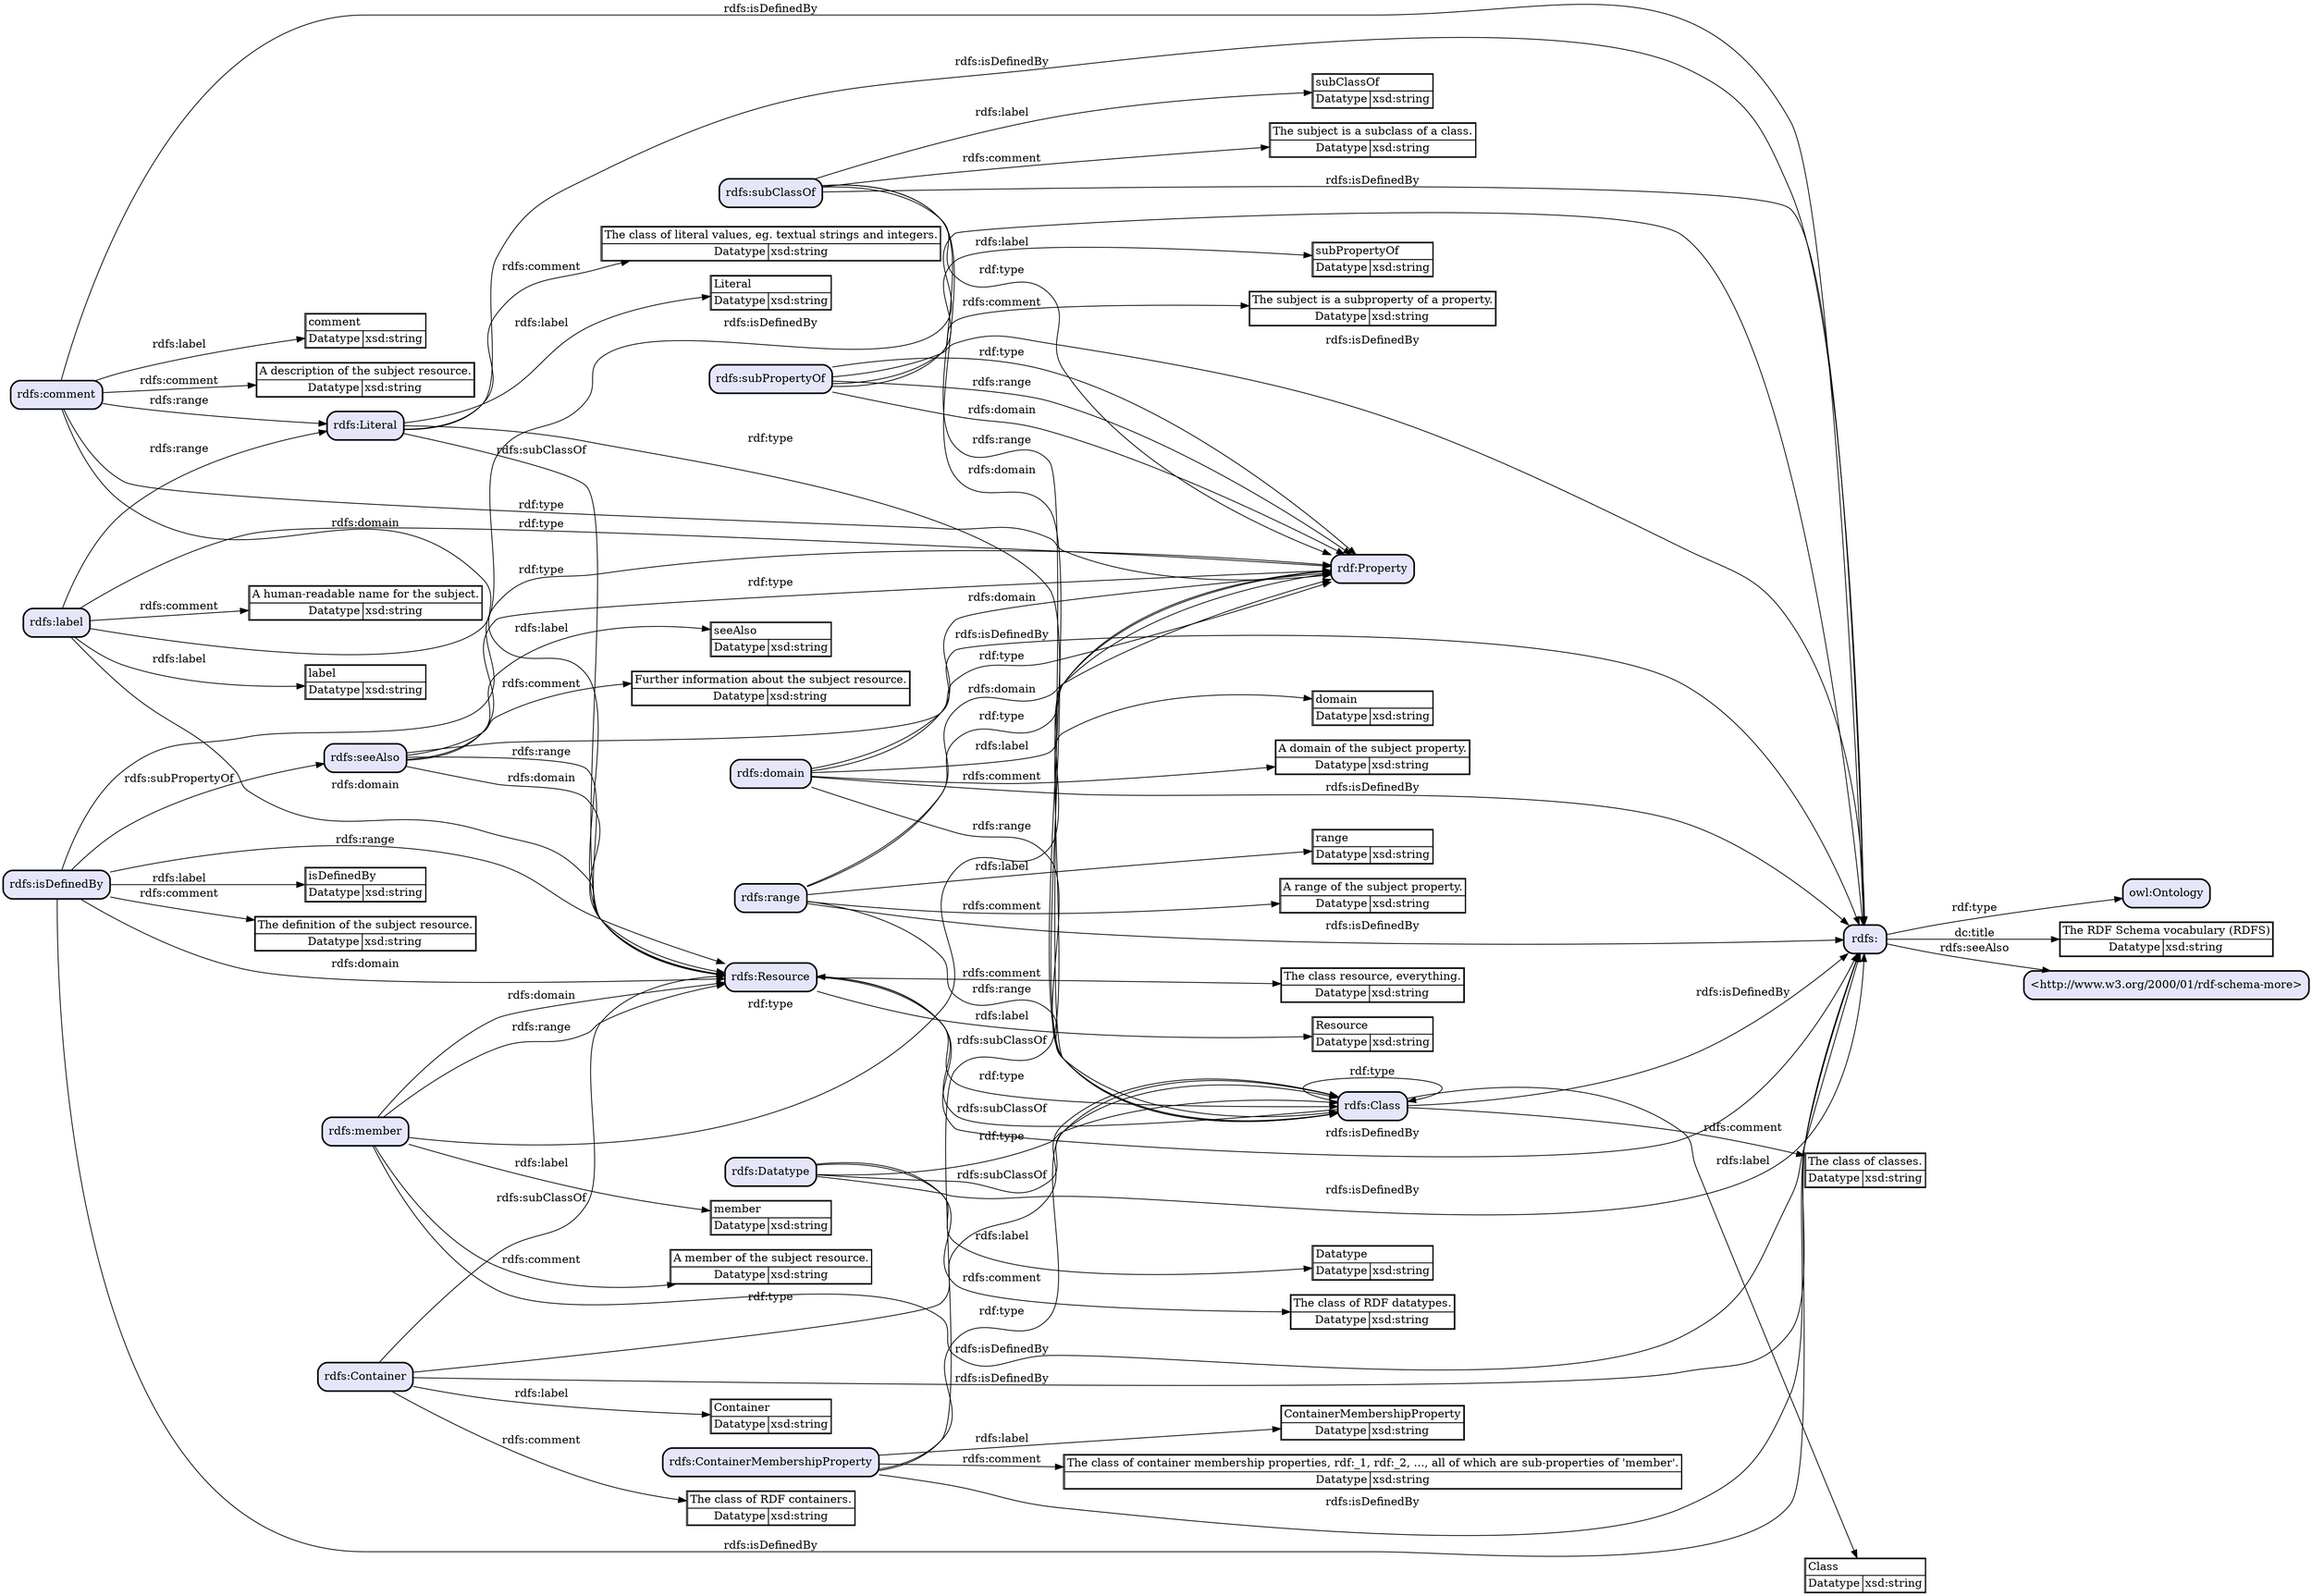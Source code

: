 digraph {
	rankdir="LR";
	r0 [fillcolor="lavender",href="http://www.w3.org/2000/01/rdf-schema#",label="rdfs:",shape=box,style="filled,rounded,setlinewidth(2)"]
	r1 [fillcolor="lavender",href="http://www.w3.org/2002/07/owl#Ontology",label="owl:Ontology",shape=box,style="filled,rounded,setlinewidth(2)"]
	r0 -> r1 [href="http://www.w3.org/1999/02/22-rdf-syntax-ns#type",label="rdf:type"]
	lit0 [label=<<table border="1" cellborder="1" cellspacing="0">
		<tr><td align="left" colspan="2">The RDF Schema vocabulary (RDFS)</td></tr>
		<tr><td align="right">Datatype</td><td align="left" href="http://www.w3.org/2001/XMLSchema#string">xsd:string</td></tr>
	</table>>,shape=plain];
	r0 -> lit0 [href="http://purl.org/dc/elements/1.1/title",label="dc:title"]
	r2 [fillcolor="lavender",href="http://www.w3.org/2000/01/rdf-schema#Resource",label="rdfs:Resource",shape=box,style="filled,rounded,setlinewidth(2)"]
	r3 [fillcolor="lavender",href="http://www.w3.org/2000/01/rdf-schema#Class",label="rdfs:Class",shape=box,style="filled,rounded,setlinewidth(2)"]
	r2 -> r3 [href="http://www.w3.org/1999/02/22-rdf-syntax-ns#type",label="rdf:type"]
	r2 -> r0 [href="http://www.w3.org/2000/01/rdf-schema#isDefinedBy",label="rdfs:isDefinedBy"]
	lit1 [label=<<table border="1" cellborder="1" cellspacing="0">
		<tr><td align="left" colspan="2">Resource</td></tr>
		<tr><td align="right">Datatype</td><td align="left" href="http://www.w3.org/2001/XMLSchema#string">xsd:string</td></tr>
	</table>>,shape=plain];
	r2 -> lit1 [href="http://www.w3.org/2000/01/rdf-schema#label",label="rdfs:label"]
	lit2 [label=<<table border="1" cellborder="1" cellspacing="0">
		<tr><td align="left" colspan="2">The class resource, everything.</td></tr>
		<tr><td align="right">Datatype</td><td align="left" href="http://www.w3.org/2001/XMLSchema#string">xsd:string</td></tr>
	</table>>,shape=plain];
	r2 -> lit2 [href="http://www.w3.org/2000/01/rdf-schema#comment",label="rdfs:comment"]
	r3 -> r3 [href="http://www.w3.org/1999/02/22-rdf-syntax-ns#type",label="rdf:type"]
	r3 -> r0 [href="http://www.w3.org/2000/01/rdf-schema#isDefinedBy",label="rdfs:isDefinedBy"]
	lit3 [label=<<table border="1" cellborder="1" cellspacing="0">
		<tr><td align="left" colspan="2">Class</td></tr>
		<tr><td align="right">Datatype</td><td align="left" href="http://www.w3.org/2001/XMLSchema#string">xsd:string</td></tr>
	</table>>,shape=plain];
	r3 -> lit3 [href="http://www.w3.org/2000/01/rdf-schema#label",label="rdfs:label"]
	lit4 [label=<<table border="1" cellborder="1" cellspacing="0">
		<tr><td align="left" colspan="2">The class of classes.</td></tr>
		<tr><td align="right">Datatype</td><td align="left" href="http://www.w3.org/2001/XMLSchema#string">xsd:string</td></tr>
	</table>>,shape=plain];
	r3 -> lit4 [href="http://www.w3.org/2000/01/rdf-schema#comment",label="rdfs:comment"]
	r3 -> r2 [href="http://www.w3.org/2000/01/rdf-schema#subClassOf",label="rdfs:subClassOf"]
	r4 [fillcolor="lavender",href="http://www.w3.org/2000/01/rdf-schema#subClassOf",label="rdfs:subClassOf",shape=box,style="filled,rounded,setlinewidth(2)"]
	r5 [fillcolor="lavender",href="http://www.w3.org/1999/02/22-rdf-syntax-ns#Property",label="rdf:Property",shape=box,style="filled,rounded,setlinewidth(2)"]
	r4 -> r5 [href="http://www.w3.org/1999/02/22-rdf-syntax-ns#type",label="rdf:type"]
	r4 -> r0 [href="http://www.w3.org/2000/01/rdf-schema#isDefinedBy",label="rdfs:isDefinedBy"]
	lit5 [label=<<table border="1" cellborder="1" cellspacing="0">
		<tr><td align="left" colspan="2">subClassOf</td></tr>
		<tr><td align="right">Datatype</td><td align="left" href="http://www.w3.org/2001/XMLSchema#string">xsd:string</td></tr>
	</table>>,shape=plain];
	r4 -> lit5 [href="http://www.w3.org/2000/01/rdf-schema#label",label="rdfs:label"]
	lit6 [label=<<table border="1" cellborder="1" cellspacing="0">
		<tr><td align="left" colspan="2">The subject is a subclass of a class.</td></tr>
		<tr><td align="right">Datatype</td><td align="left" href="http://www.w3.org/2001/XMLSchema#string">xsd:string</td></tr>
	</table>>,shape=plain];
	r4 -> lit6 [href="http://www.w3.org/2000/01/rdf-schema#comment",label="rdfs:comment"]
	r4 -> r3 [href="http://www.w3.org/2000/01/rdf-schema#range",label="rdfs:range"]
	r4 -> r3 [href="http://www.w3.org/2000/01/rdf-schema#domain",label="rdfs:domain"]
	r6 [fillcolor="lavender",href="http://www.w3.org/2000/01/rdf-schema#subPropertyOf",label="rdfs:subPropertyOf",shape=box,style="filled,rounded,setlinewidth(2)"]
	r6 -> r5 [href="http://www.w3.org/1999/02/22-rdf-syntax-ns#type",label="rdf:type"]
	r6 -> r0 [href="http://www.w3.org/2000/01/rdf-schema#isDefinedBy",label="rdfs:isDefinedBy"]
	lit7 [label=<<table border="1" cellborder="1" cellspacing="0">
		<tr><td align="left" colspan="2">subPropertyOf</td></tr>
		<tr><td align="right">Datatype</td><td align="left" href="http://www.w3.org/2001/XMLSchema#string">xsd:string</td></tr>
	</table>>,shape=plain];
	r6 -> lit7 [href="http://www.w3.org/2000/01/rdf-schema#label",label="rdfs:label"]
	lit8 [label=<<table border="1" cellborder="1" cellspacing="0">
		<tr><td align="left" colspan="2">The subject is a subproperty of a property.</td></tr>
		<tr><td align="right">Datatype</td><td align="left" href="http://www.w3.org/2001/XMLSchema#string">xsd:string</td></tr>
	</table>>,shape=plain];
	r6 -> lit8 [href="http://www.w3.org/2000/01/rdf-schema#comment",label="rdfs:comment"]
	r6 -> r5 [href="http://www.w3.org/2000/01/rdf-schema#range",label="rdfs:range"]
	r6 -> r5 [href="http://www.w3.org/2000/01/rdf-schema#domain",label="rdfs:domain"]
	r7 [fillcolor="lavender",href="http://www.w3.org/2000/01/rdf-schema#comment",label="rdfs:comment",shape=box,style="filled,rounded,setlinewidth(2)"]
	r7 -> r5 [href="http://www.w3.org/1999/02/22-rdf-syntax-ns#type",label="rdf:type"]
	r7 -> r0 [href="http://www.w3.org/2000/01/rdf-schema#isDefinedBy",label="rdfs:isDefinedBy"]
	lit9 [label=<<table border="1" cellborder="1" cellspacing="0">
		<tr><td align="left" colspan="2">comment</td></tr>
		<tr><td align="right">Datatype</td><td align="left" href="http://www.w3.org/2001/XMLSchema#string">xsd:string</td></tr>
	</table>>,shape=plain];
	r7 -> lit9 [href="http://www.w3.org/2000/01/rdf-schema#label",label="rdfs:label"]
	lit10 [label=<<table border="1" cellborder="1" cellspacing="0">
		<tr><td align="left" colspan="2">A description of the subject resource.</td></tr>
		<tr><td align="right">Datatype</td><td align="left" href="http://www.w3.org/2001/XMLSchema#string">xsd:string</td></tr>
	</table>>,shape=plain];
	r7 -> lit10 [href="http://www.w3.org/2000/01/rdf-schema#comment",label="rdfs:comment"]
	r7 -> r2 [href="http://www.w3.org/2000/01/rdf-schema#domain",label="rdfs:domain"]
	r8 [fillcolor="lavender",href="http://www.w3.org/2000/01/rdf-schema#Literal",label="rdfs:Literal",shape=box,style="filled,rounded,setlinewidth(2)"]
	r7 -> r8 [href="http://www.w3.org/2000/01/rdf-schema#range",label="rdfs:range"]
	r9 [fillcolor="lavender",href="http://www.w3.org/2000/01/rdf-schema#label",label="rdfs:label",shape=box,style="filled,rounded,setlinewidth(2)"]
	r9 -> r5 [href="http://www.w3.org/1999/02/22-rdf-syntax-ns#type",label="rdf:type"]
	r9 -> r0 [href="http://www.w3.org/2000/01/rdf-schema#isDefinedBy",label="rdfs:isDefinedBy"]
	lit11 [label=<<table border="1" cellborder="1" cellspacing="0">
		<tr><td align="left" colspan="2">label</td></tr>
		<tr><td align="right">Datatype</td><td align="left" href="http://www.w3.org/2001/XMLSchema#string">xsd:string</td></tr>
	</table>>,shape=plain];
	r9 -> lit11 [href="http://www.w3.org/2000/01/rdf-schema#label",label="rdfs:label"]
	lit12 [label=<<table border="1" cellborder="1" cellspacing="0">
		<tr><td align="left" colspan="2">A human-readable name for the subject.</td></tr>
		<tr><td align="right">Datatype</td><td align="left" href="http://www.w3.org/2001/XMLSchema#string">xsd:string</td></tr>
	</table>>,shape=plain];
	r9 -> lit12 [href="http://www.w3.org/2000/01/rdf-schema#comment",label="rdfs:comment"]
	r9 -> r2 [href="http://www.w3.org/2000/01/rdf-schema#domain",label="rdfs:domain"]
	r9 -> r8 [href="http://www.w3.org/2000/01/rdf-schema#range",label="rdfs:range"]
	r10 [fillcolor="lavender",href="http://www.w3.org/2000/01/rdf-schema#domain",label="rdfs:domain",shape=box,style="filled,rounded,setlinewidth(2)"]
	r10 -> r5 [href="http://www.w3.org/1999/02/22-rdf-syntax-ns#type",label="rdf:type"]
	r10 -> r0 [href="http://www.w3.org/2000/01/rdf-schema#isDefinedBy",label="rdfs:isDefinedBy"]
	lit13 [label=<<table border="1" cellborder="1" cellspacing="0">
		<tr><td align="left" colspan="2">domain</td></tr>
		<tr><td align="right">Datatype</td><td align="left" href="http://www.w3.org/2001/XMLSchema#string">xsd:string</td></tr>
	</table>>,shape=plain];
	r10 -> lit13 [href="http://www.w3.org/2000/01/rdf-schema#label",label="rdfs:label"]
	lit14 [label=<<table border="1" cellborder="1" cellspacing="0">
		<tr><td align="left" colspan="2">A domain of the subject property.</td></tr>
		<tr><td align="right">Datatype</td><td align="left" href="http://www.w3.org/2001/XMLSchema#string">xsd:string</td></tr>
	</table>>,shape=plain];
	r10 -> lit14 [href="http://www.w3.org/2000/01/rdf-schema#comment",label="rdfs:comment"]
	r10 -> r3 [href="http://www.w3.org/2000/01/rdf-schema#range",label="rdfs:range"]
	r10 -> r5 [href="http://www.w3.org/2000/01/rdf-schema#domain",label="rdfs:domain"]
	r11 [fillcolor="lavender",href="http://www.w3.org/2000/01/rdf-schema#range",label="rdfs:range",shape=box,style="filled,rounded,setlinewidth(2)"]
	r11 -> r5 [href="http://www.w3.org/1999/02/22-rdf-syntax-ns#type",label="rdf:type"]
	r11 -> r0 [href="http://www.w3.org/2000/01/rdf-schema#isDefinedBy",label="rdfs:isDefinedBy"]
	lit15 [label=<<table border="1" cellborder="1" cellspacing="0">
		<tr><td align="left" colspan="2">range</td></tr>
		<tr><td align="right">Datatype</td><td align="left" href="http://www.w3.org/2001/XMLSchema#string">xsd:string</td></tr>
	</table>>,shape=plain];
	r11 -> lit15 [href="http://www.w3.org/2000/01/rdf-schema#label",label="rdfs:label"]
	lit16 [label=<<table border="1" cellborder="1" cellspacing="0">
		<tr><td align="left" colspan="2">A range of the subject property.</td></tr>
		<tr><td align="right">Datatype</td><td align="left" href="http://www.w3.org/2001/XMLSchema#string">xsd:string</td></tr>
	</table>>,shape=plain];
	r11 -> lit16 [href="http://www.w3.org/2000/01/rdf-schema#comment",label="rdfs:comment"]
	r11 -> r3 [href="http://www.w3.org/2000/01/rdf-schema#range",label="rdfs:range"]
	r11 -> r5 [href="http://www.w3.org/2000/01/rdf-schema#domain",label="rdfs:domain"]
	r12 [fillcolor="lavender",href="http://www.w3.org/2000/01/rdf-schema#seeAlso",label="rdfs:seeAlso",shape=box,style="filled,rounded,setlinewidth(2)"]
	r12 -> r5 [href="http://www.w3.org/1999/02/22-rdf-syntax-ns#type",label="rdf:type"]
	r12 -> r0 [href="http://www.w3.org/2000/01/rdf-schema#isDefinedBy",label="rdfs:isDefinedBy"]
	lit17 [label=<<table border="1" cellborder="1" cellspacing="0">
		<tr><td align="left" colspan="2">seeAlso</td></tr>
		<tr><td align="right">Datatype</td><td align="left" href="http://www.w3.org/2001/XMLSchema#string">xsd:string</td></tr>
	</table>>,shape=plain];
	r12 -> lit17 [href="http://www.w3.org/2000/01/rdf-schema#label",label="rdfs:label"]
	lit18 [label=<<table border="1" cellborder="1" cellspacing="0">
		<tr><td align="left" colspan="2">Further information about the subject resource.</td></tr>
		<tr><td align="right">Datatype</td><td align="left" href="http://www.w3.org/2001/XMLSchema#string">xsd:string</td></tr>
	</table>>,shape=plain];
	r12 -> lit18 [href="http://www.w3.org/2000/01/rdf-schema#comment",label="rdfs:comment"]
	r12 -> r2 [href="http://www.w3.org/2000/01/rdf-schema#range",label="rdfs:range"]
	r12 -> r2 [href="http://www.w3.org/2000/01/rdf-schema#domain",label="rdfs:domain"]
	r13 [fillcolor="lavender",href="http://www.w3.org/2000/01/rdf-schema#isDefinedBy",label="rdfs:isDefinedBy",shape=box,style="filled,rounded,setlinewidth(2)"]
	r13 -> r5 [href="http://www.w3.org/1999/02/22-rdf-syntax-ns#type",label="rdf:type"]
	r13 -> r0 [href="http://www.w3.org/2000/01/rdf-schema#isDefinedBy",label="rdfs:isDefinedBy"]
	r13 -> r12 [href="http://www.w3.org/2000/01/rdf-schema#subPropertyOf",label="rdfs:subPropertyOf"]
	lit19 [label=<<table border="1" cellborder="1" cellspacing="0">
		<tr><td align="left" colspan="2">isDefinedBy</td></tr>
		<tr><td align="right">Datatype</td><td align="left" href="http://www.w3.org/2001/XMLSchema#string">xsd:string</td></tr>
	</table>>,shape=plain];
	r13 -> lit19 [href="http://www.w3.org/2000/01/rdf-schema#label",label="rdfs:label"]
	lit20 [label=<<table border="1" cellborder="1" cellspacing="0">
		<tr><td align="left" colspan="2">The definition of the subject resource.</td></tr>
		<tr><td align="right">Datatype</td><td align="left" href="http://www.w3.org/2001/XMLSchema#string">xsd:string</td></tr>
	</table>>,shape=plain];
	r13 -> lit20 [href="http://www.w3.org/2000/01/rdf-schema#comment",label="rdfs:comment"]
	r13 -> r2 [href="http://www.w3.org/2000/01/rdf-schema#range",label="rdfs:range"]
	r13 -> r2 [href="http://www.w3.org/2000/01/rdf-schema#domain",label="rdfs:domain"]
	r8 -> r3 [href="http://www.w3.org/1999/02/22-rdf-syntax-ns#type",label="rdf:type"]
	r8 -> r0 [href="http://www.w3.org/2000/01/rdf-schema#isDefinedBy",label="rdfs:isDefinedBy"]
	lit21 [label=<<table border="1" cellborder="1" cellspacing="0">
		<tr><td align="left" colspan="2">Literal</td></tr>
		<tr><td align="right">Datatype</td><td align="left" href="http://www.w3.org/2001/XMLSchema#string">xsd:string</td></tr>
	</table>>,shape=plain];
	r8 -> lit21 [href="http://www.w3.org/2000/01/rdf-schema#label",label="rdfs:label"]
	lit22 [label=<<table border="1" cellborder="1" cellspacing="0">
		<tr><td align="left" colspan="2">The class of literal values, eg. textual strings and integers.</td></tr>
		<tr><td align="right">Datatype</td><td align="left" href="http://www.w3.org/2001/XMLSchema#string">xsd:string</td></tr>
	</table>>,shape=plain];
	r8 -> lit22 [href="http://www.w3.org/2000/01/rdf-schema#comment",label="rdfs:comment"]
	r8 -> r2 [href="http://www.w3.org/2000/01/rdf-schema#subClassOf",label="rdfs:subClassOf"]
	r14 [fillcolor="lavender",href="http://www.w3.org/2000/01/rdf-schema#Container",label="rdfs:Container",shape=box,style="filled,rounded,setlinewidth(2)"]
	r14 -> r3 [href="http://www.w3.org/1999/02/22-rdf-syntax-ns#type",label="rdf:type"]
	r14 -> r0 [href="http://www.w3.org/2000/01/rdf-schema#isDefinedBy",label="rdfs:isDefinedBy"]
	lit23 [label=<<table border="1" cellborder="1" cellspacing="0">
		<tr><td align="left" colspan="2">Container</td></tr>
		<tr><td align="right">Datatype</td><td align="left" href="http://www.w3.org/2001/XMLSchema#string">xsd:string</td></tr>
	</table>>,shape=plain];
	r14 -> lit23 [href="http://www.w3.org/2000/01/rdf-schema#label",label="rdfs:label"]
	r14 -> r2 [href="http://www.w3.org/2000/01/rdf-schema#subClassOf",label="rdfs:subClassOf"]
	lit24 [label=<<table border="1" cellborder="1" cellspacing="0">
		<tr><td align="left" colspan="2">The class of RDF containers.</td></tr>
		<tr><td align="right">Datatype</td><td align="left" href="http://www.w3.org/2001/XMLSchema#string">xsd:string</td></tr>
	</table>>,shape=plain];
	r14 -> lit24 [href="http://www.w3.org/2000/01/rdf-schema#comment",label="rdfs:comment"]
	r15 [fillcolor="lavender",href="http://www.w3.org/2000/01/rdf-schema#ContainerMembershipProperty",label="rdfs:ContainerMembershipProperty",shape=box,style="filled,rounded,setlinewidth(2)"]
	r15 -> r3 [href="http://www.w3.org/1999/02/22-rdf-syntax-ns#type",label="rdf:type"]
	r15 -> r0 [href="http://www.w3.org/2000/01/rdf-schema#isDefinedBy",label="rdfs:isDefinedBy"]
	lit25 [label=<<table border="1" cellborder="1" cellspacing="0">
		<tr><td align="left" colspan="2">ContainerMembershipProperty</td></tr>
		<tr><td align="right">Datatype</td><td align="left" href="http://www.w3.org/2001/XMLSchema#string">xsd:string</td></tr>
	</table>>,shape=plain];
	r15 -> lit25 [href="http://www.w3.org/2000/01/rdf-schema#label",label="rdfs:label"]
	lit26 [label=<<table border="1" cellborder="1" cellspacing="0">
		<tr><td align="left" colspan="2">The class of container membership properties, rdf:_1, rdf:_2, ..., all of which are sub-properties of &#39;member&#39;.</td></tr>
		<tr><td align="right">Datatype</td><td align="left" href="http://www.w3.org/2001/XMLSchema#string">xsd:string</td></tr>
	</table>>,shape=plain];
	r15 -> lit26 [href="http://www.w3.org/2000/01/rdf-schema#comment",label="rdfs:comment"]
	r15 -> r5 [href="http://www.w3.org/2000/01/rdf-schema#subClassOf",label="rdfs:subClassOf"]
	r16 [fillcolor="lavender",href="http://www.w3.org/2000/01/rdf-schema#member",label="rdfs:member",shape=box,style="filled,rounded,setlinewidth(2)"]
	r16 -> r5 [href="http://www.w3.org/1999/02/22-rdf-syntax-ns#type",label="rdf:type"]
	r16 -> r0 [href="http://www.w3.org/2000/01/rdf-schema#isDefinedBy",label="rdfs:isDefinedBy"]
	lit27 [label=<<table border="1" cellborder="1" cellspacing="0">
		<tr><td align="left" colspan="2">member</td></tr>
		<tr><td align="right">Datatype</td><td align="left" href="http://www.w3.org/2001/XMLSchema#string">xsd:string</td></tr>
	</table>>,shape=plain];
	r16 -> lit27 [href="http://www.w3.org/2000/01/rdf-schema#label",label="rdfs:label"]
	lit28 [label=<<table border="1" cellborder="1" cellspacing="0">
		<tr><td align="left" colspan="2">A member of the subject resource.</td></tr>
		<tr><td align="right">Datatype</td><td align="left" href="http://www.w3.org/2001/XMLSchema#string">xsd:string</td></tr>
	</table>>,shape=plain];
	r16 -> lit28 [href="http://www.w3.org/2000/01/rdf-schema#comment",label="rdfs:comment"]
	r16 -> r2 [href="http://www.w3.org/2000/01/rdf-schema#domain",label="rdfs:domain"]
	r16 -> r2 [href="http://www.w3.org/2000/01/rdf-schema#range",label="rdfs:range"]
	r17 [fillcolor="lavender",href="http://www.w3.org/2000/01/rdf-schema#Datatype",label="rdfs:Datatype",shape=box,style="filled,rounded,setlinewidth(2)"]
	r17 -> r3 [href="http://www.w3.org/1999/02/22-rdf-syntax-ns#type",label="rdf:type"]
	r17 -> r0 [href="http://www.w3.org/2000/01/rdf-schema#isDefinedBy",label="rdfs:isDefinedBy"]
	lit29 [label=<<table border="1" cellborder="1" cellspacing="0">
		<tr><td align="left" colspan="2">Datatype</td></tr>
		<tr><td align="right">Datatype</td><td align="left" href="http://www.w3.org/2001/XMLSchema#string">xsd:string</td></tr>
	</table>>,shape=plain];
	r17 -> lit29 [href="http://www.w3.org/2000/01/rdf-schema#label",label="rdfs:label"]
	lit30 [label=<<table border="1" cellborder="1" cellspacing="0">
		<tr><td align="left" colspan="2">The class of RDF datatypes.</td></tr>
		<tr><td align="right">Datatype</td><td align="left" href="http://www.w3.org/2001/XMLSchema#string">xsd:string</td></tr>
	</table>>,shape=plain];
	r17 -> lit30 [href="http://www.w3.org/2000/01/rdf-schema#comment",label="rdfs:comment"]
	r17 -> r3 [href="http://www.w3.org/2000/01/rdf-schema#subClassOf",label="rdfs:subClassOf"]
	r18 [fillcolor="lavender",href="http://www.w3.org/2000/01/rdf-schema-more",label="<http://www.w3.org/2000/01/rdf-schema-more>",shape=box,style="filled,rounded,setlinewidth(2)"]
	r0 -> r18 [href="http://www.w3.org/2000/01/rdf-schema#seeAlso",label="rdfs:seeAlso"]
}

